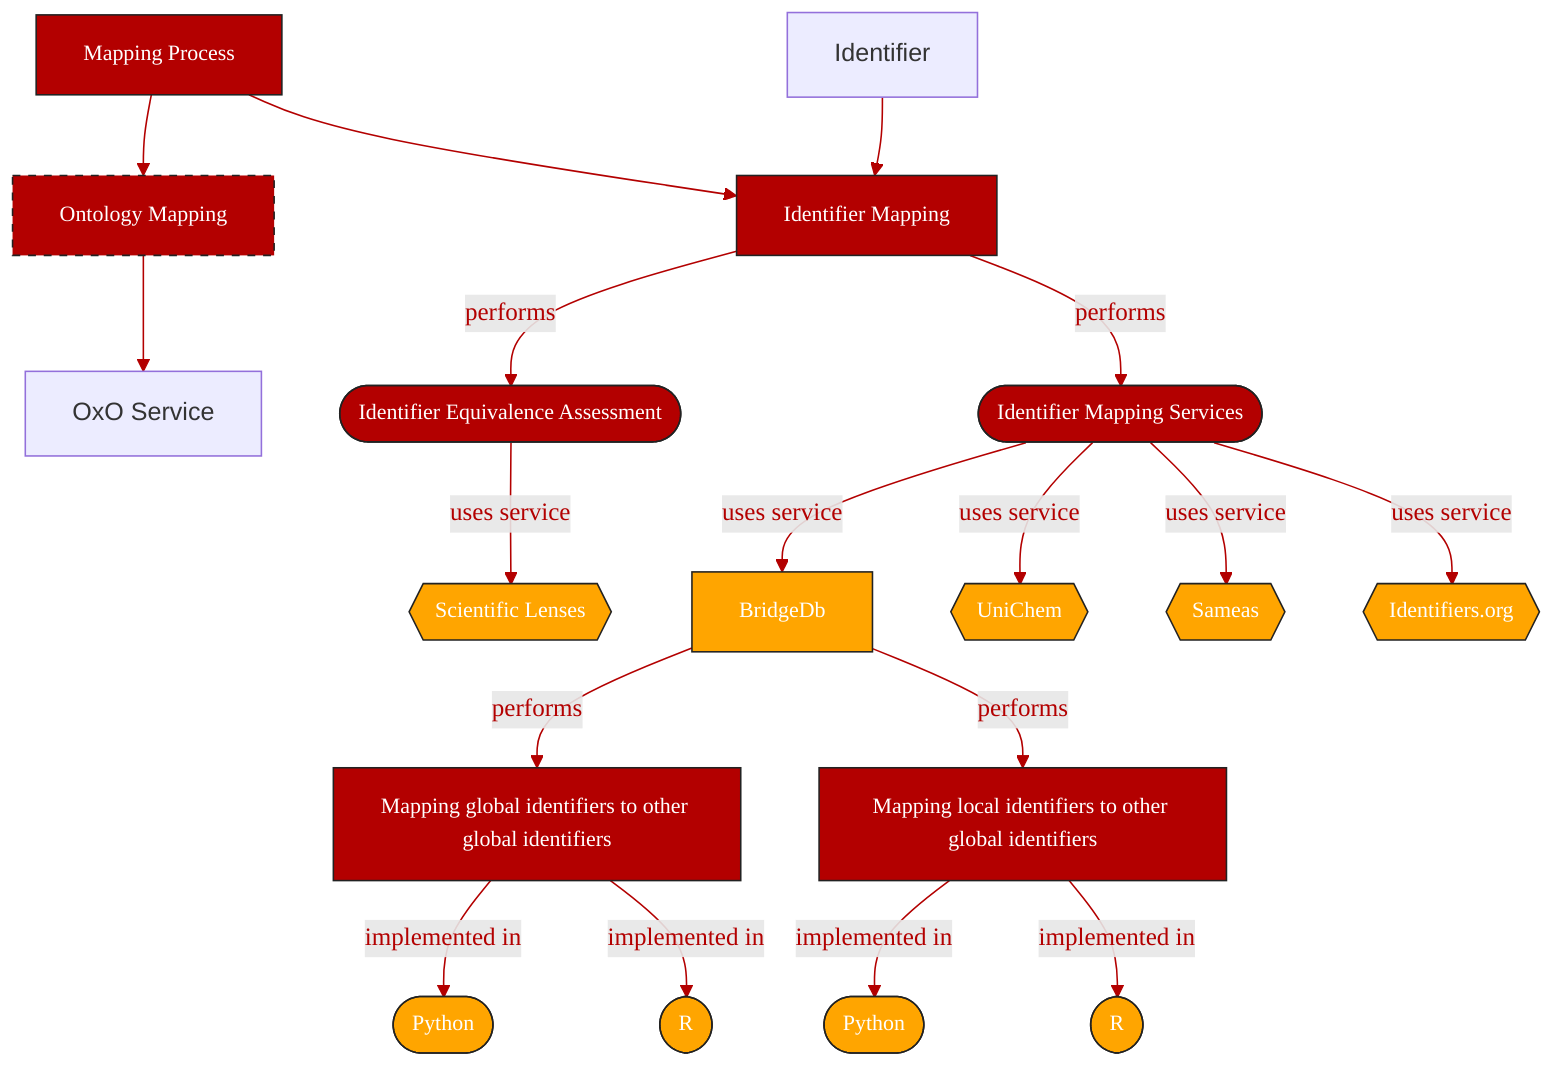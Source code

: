 graph TB
      I[Identifier]
      I --> IM[Identifier Mapping]
      M[Mapping Process] --> OM[Ontology Mapping]
      OM --> OxO[OxO Service]

      M --> IM

      IM -- performs --> IMS

      IM -- performs--> IE([Identifier Equivalence Assessment])
      IE -- uses service--> SL{{Scientific Lenses}}

      IMS([Identifier Mapping Services])
      IMS -- uses service --> BDb[BridgeDb]
      IMS -- uses service --> UniChem{{UniChem}}
      IMS -- uses service --> Sameas{{Sameas}}
      IMS -- uses service --> Identifiers{{Identifiers.org}}

      BDb -- performs --> MGG[Mapping global identifiers to other global identifiers]
      BDb -- performs --> MLG[Mapping local identifiers to other global identifiers]

      MGG -- implemented in --> P1([Python])
      MGG -- implemented in --> R1([R])
      MLG -- implemented in --> P2([Python])
      MLG -- implemented in --> R2([R])
      
        style OM stroke-dasharray: 5 5
        %% style M stroke-dasharray: 5 5

       classDef select font-family:avenir,font-size:14px,fill:#B30000,stroke:#222,color:#fff,stroke-width:1px;
       classDef box1 font-family:avenir,font-size:14px,fill:orange,stroke:#222,color:#fff,stroke-width:1px;
       class IM select;
       class IMS select;
       class MGG select;
       class MLG select;
       class OM select;
      
       class BDb select;
       class UniChem select;
       class Sameas select;
       class Identifiers select;
       class M select;
       class IE select;
       class SL box1;
       class UniChem box1;
       class BDb box1;
       class Sameas box1;
       class Identifiers box1;
       class P1 box1;
       class P2 box1;
       class R1 box1;
       class R2 box1;
      %% style IM fill:orange
      %% style I fill:#B30000


classDef box font-family:avenir,font-size:14px,fill:#B30000,stroke:#222,color:#fff,stroke-width:1px

linkStyle 0,1,2,3,4,5,6,7,8,9,10,11,12,13,14,15,16 stroke:#B30000,stroke-width:1px,color:#B30000,font-family:avenir;